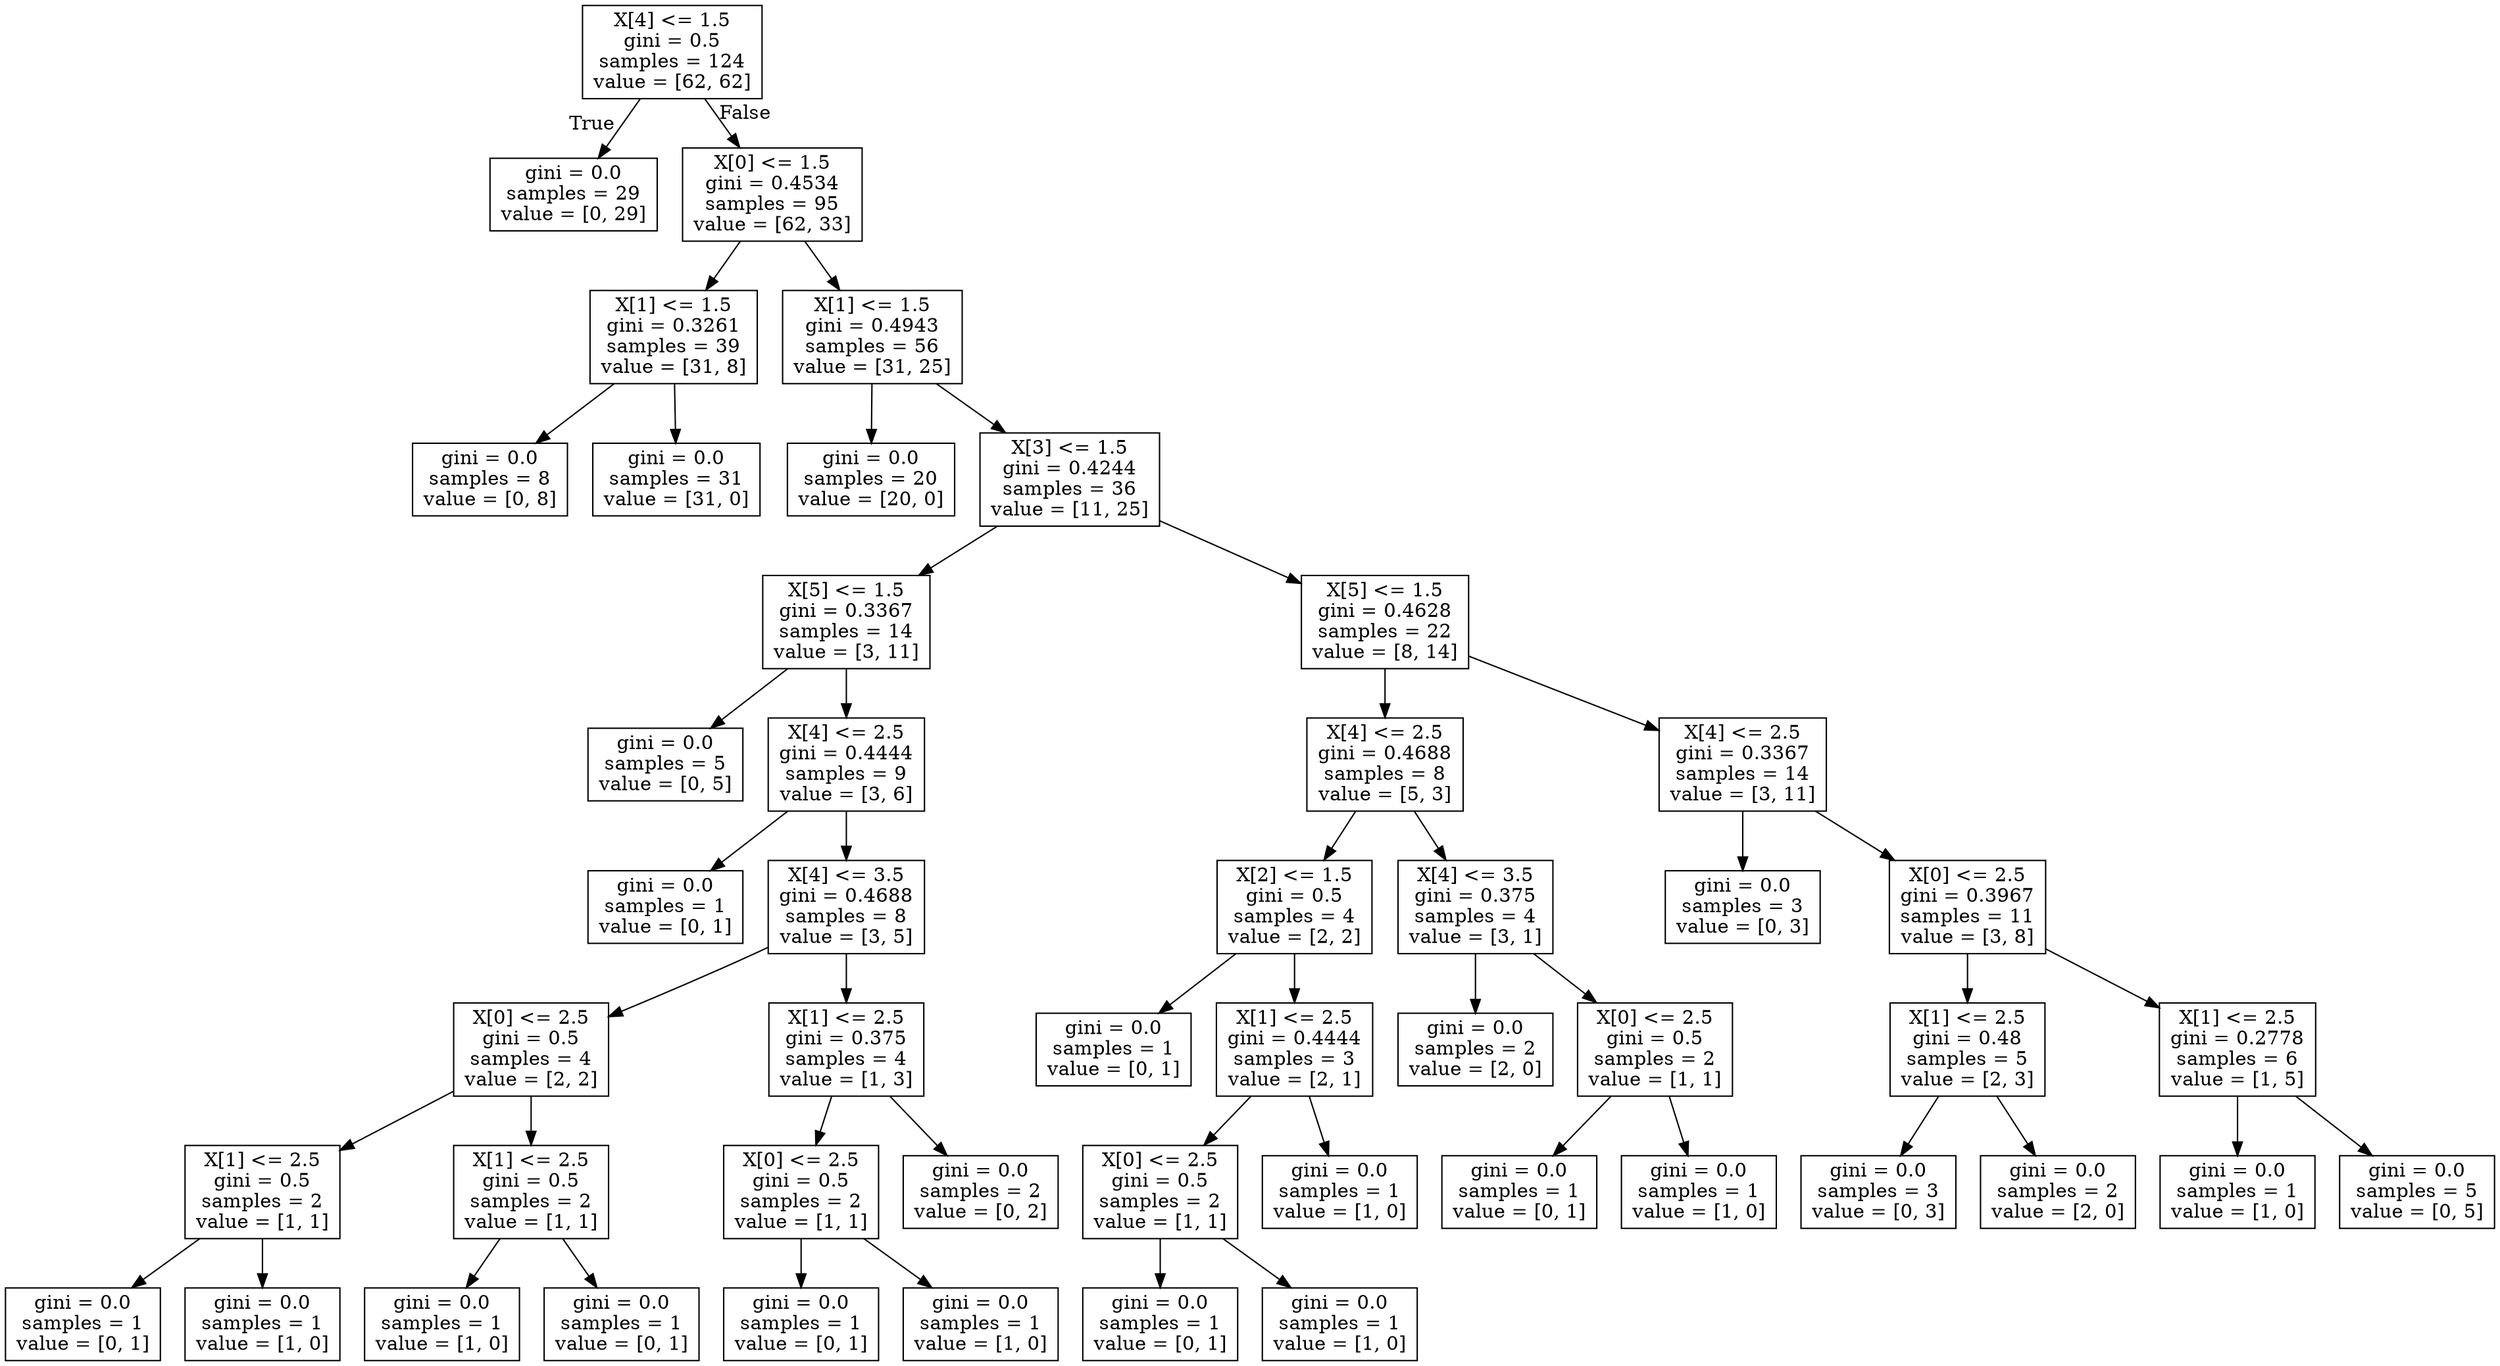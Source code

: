 digraph Tree {
node [shape=box] ;
0 [label="X[4] <= 1.5\ngini = 0.5\nsamples = 124\nvalue = [62, 62]"] ;
1 [label="gini = 0.0\nsamples = 29\nvalue = [0, 29]"] ;
0 -> 1 [labeldistance=2.5, labelangle=45, headlabel="True"] ;
2 [label="X[0] <= 1.5\ngini = 0.4534\nsamples = 95\nvalue = [62, 33]"] ;
0 -> 2 [labeldistance=2.5, labelangle=-45, headlabel="False"] ;
3 [label="X[1] <= 1.5\ngini = 0.3261\nsamples = 39\nvalue = [31, 8]"] ;
2 -> 3 ;
4 [label="gini = 0.0\nsamples = 8\nvalue = [0, 8]"] ;
3 -> 4 ;
5 [label="gini = 0.0\nsamples = 31\nvalue = [31, 0]"] ;
3 -> 5 ;
6 [label="X[1] <= 1.5\ngini = 0.4943\nsamples = 56\nvalue = [31, 25]"] ;
2 -> 6 ;
7 [label="gini = 0.0\nsamples = 20\nvalue = [20, 0]"] ;
6 -> 7 ;
8 [label="X[3] <= 1.5\ngini = 0.4244\nsamples = 36\nvalue = [11, 25]"] ;
6 -> 8 ;
9 [label="X[5] <= 1.5\ngini = 0.3367\nsamples = 14\nvalue = [3, 11]"] ;
8 -> 9 ;
10 [label="gini = 0.0\nsamples = 5\nvalue = [0, 5]"] ;
9 -> 10 ;
11 [label="X[4] <= 2.5\ngini = 0.4444\nsamples = 9\nvalue = [3, 6]"] ;
9 -> 11 ;
12 [label="gini = 0.0\nsamples = 1\nvalue = [0, 1]"] ;
11 -> 12 ;
13 [label="X[4] <= 3.5\ngini = 0.4688\nsamples = 8\nvalue = [3, 5]"] ;
11 -> 13 ;
14 [label="X[0] <= 2.5\ngini = 0.5\nsamples = 4\nvalue = [2, 2]"] ;
13 -> 14 ;
15 [label="X[1] <= 2.5\ngini = 0.5\nsamples = 2\nvalue = [1, 1]"] ;
14 -> 15 ;
16 [label="gini = 0.0\nsamples = 1\nvalue = [0, 1]"] ;
15 -> 16 ;
17 [label="gini = 0.0\nsamples = 1\nvalue = [1, 0]"] ;
15 -> 17 ;
18 [label="X[1] <= 2.5\ngini = 0.5\nsamples = 2\nvalue = [1, 1]"] ;
14 -> 18 ;
19 [label="gini = 0.0\nsamples = 1\nvalue = [1, 0]"] ;
18 -> 19 ;
20 [label="gini = 0.0\nsamples = 1\nvalue = [0, 1]"] ;
18 -> 20 ;
21 [label="X[1] <= 2.5\ngini = 0.375\nsamples = 4\nvalue = [1, 3]"] ;
13 -> 21 ;
22 [label="X[0] <= 2.5\ngini = 0.5\nsamples = 2\nvalue = [1, 1]"] ;
21 -> 22 ;
23 [label="gini = 0.0\nsamples = 1\nvalue = [0, 1]"] ;
22 -> 23 ;
24 [label="gini = 0.0\nsamples = 1\nvalue = [1, 0]"] ;
22 -> 24 ;
25 [label="gini = 0.0\nsamples = 2\nvalue = [0, 2]"] ;
21 -> 25 ;
26 [label="X[5] <= 1.5\ngini = 0.4628\nsamples = 22\nvalue = [8, 14]"] ;
8 -> 26 ;
27 [label="X[4] <= 2.5\ngini = 0.4688\nsamples = 8\nvalue = [5, 3]"] ;
26 -> 27 ;
28 [label="X[2] <= 1.5\ngini = 0.5\nsamples = 4\nvalue = [2, 2]"] ;
27 -> 28 ;
29 [label="gini = 0.0\nsamples = 1\nvalue = [0, 1]"] ;
28 -> 29 ;
30 [label="X[1] <= 2.5\ngini = 0.4444\nsamples = 3\nvalue = [2, 1]"] ;
28 -> 30 ;
31 [label="X[0] <= 2.5\ngini = 0.5\nsamples = 2\nvalue = [1, 1]"] ;
30 -> 31 ;
32 [label="gini = 0.0\nsamples = 1\nvalue = [0, 1]"] ;
31 -> 32 ;
33 [label="gini = 0.0\nsamples = 1\nvalue = [1, 0]"] ;
31 -> 33 ;
34 [label="gini = 0.0\nsamples = 1\nvalue = [1, 0]"] ;
30 -> 34 ;
35 [label="X[4] <= 3.5\ngini = 0.375\nsamples = 4\nvalue = [3, 1]"] ;
27 -> 35 ;
36 [label="gini = 0.0\nsamples = 2\nvalue = [2, 0]"] ;
35 -> 36 ;
37 [label="X[0] <= 2.5\ngini = 0.5\nsamples = 2\nvalue = [1, 1]"] ;
35 -> 37 ;
38 [label="gini = 0.0\nsamples = 1\nvalue = [0, 1]"] ;
37 -> 38 ;
39 [label="gini = 0.0\nsamples = 1\nvalue = [1, 0]"] ;
37 -> 39 ;
40 [label="X[4] <= 2.5\ngini = 0.3367\nsamples = 14\nvalue = [3, 11]"] ;
26 -> 40 ;
41 [label="gini = 0.0\nsamples = 3\nvalue = [0, 3]"] ;
40 -> 41 ;
42 [label="X[0] <= 2.5\ngini = 0.3967\nsamples = 11\nvalue = [3, 8]"] ;
40 -> 42 ;
43 [label="X[1] <= 2.5\ngini = 0.48\nsamples = 5\nvalue = [2, 3]"] ;
42 -> 43 ;
44 [label="gini = 0.0\nsamples = 3\nvalue = [0, 3]"] ;
43 -> 44 ;
45 [label="gini = 0.0\nsamples = 2\nvalue = [2, 0]"] ;
43 -> 45 ;
46 [label="X[1] <= 2.5\ngini = 0.2778\nsamples = 6\nvalue = [1, 5]"] ;
42 -> 46 ;
47 [label="gini = 0.0\nsamples = 1\nvalue = [1, 0]"] ;
46 -> 47 ;
48 [label="gini = 0.0\nsamples = 5\nvalue = [0, 5]"] ;
46 -> 48 ;
}